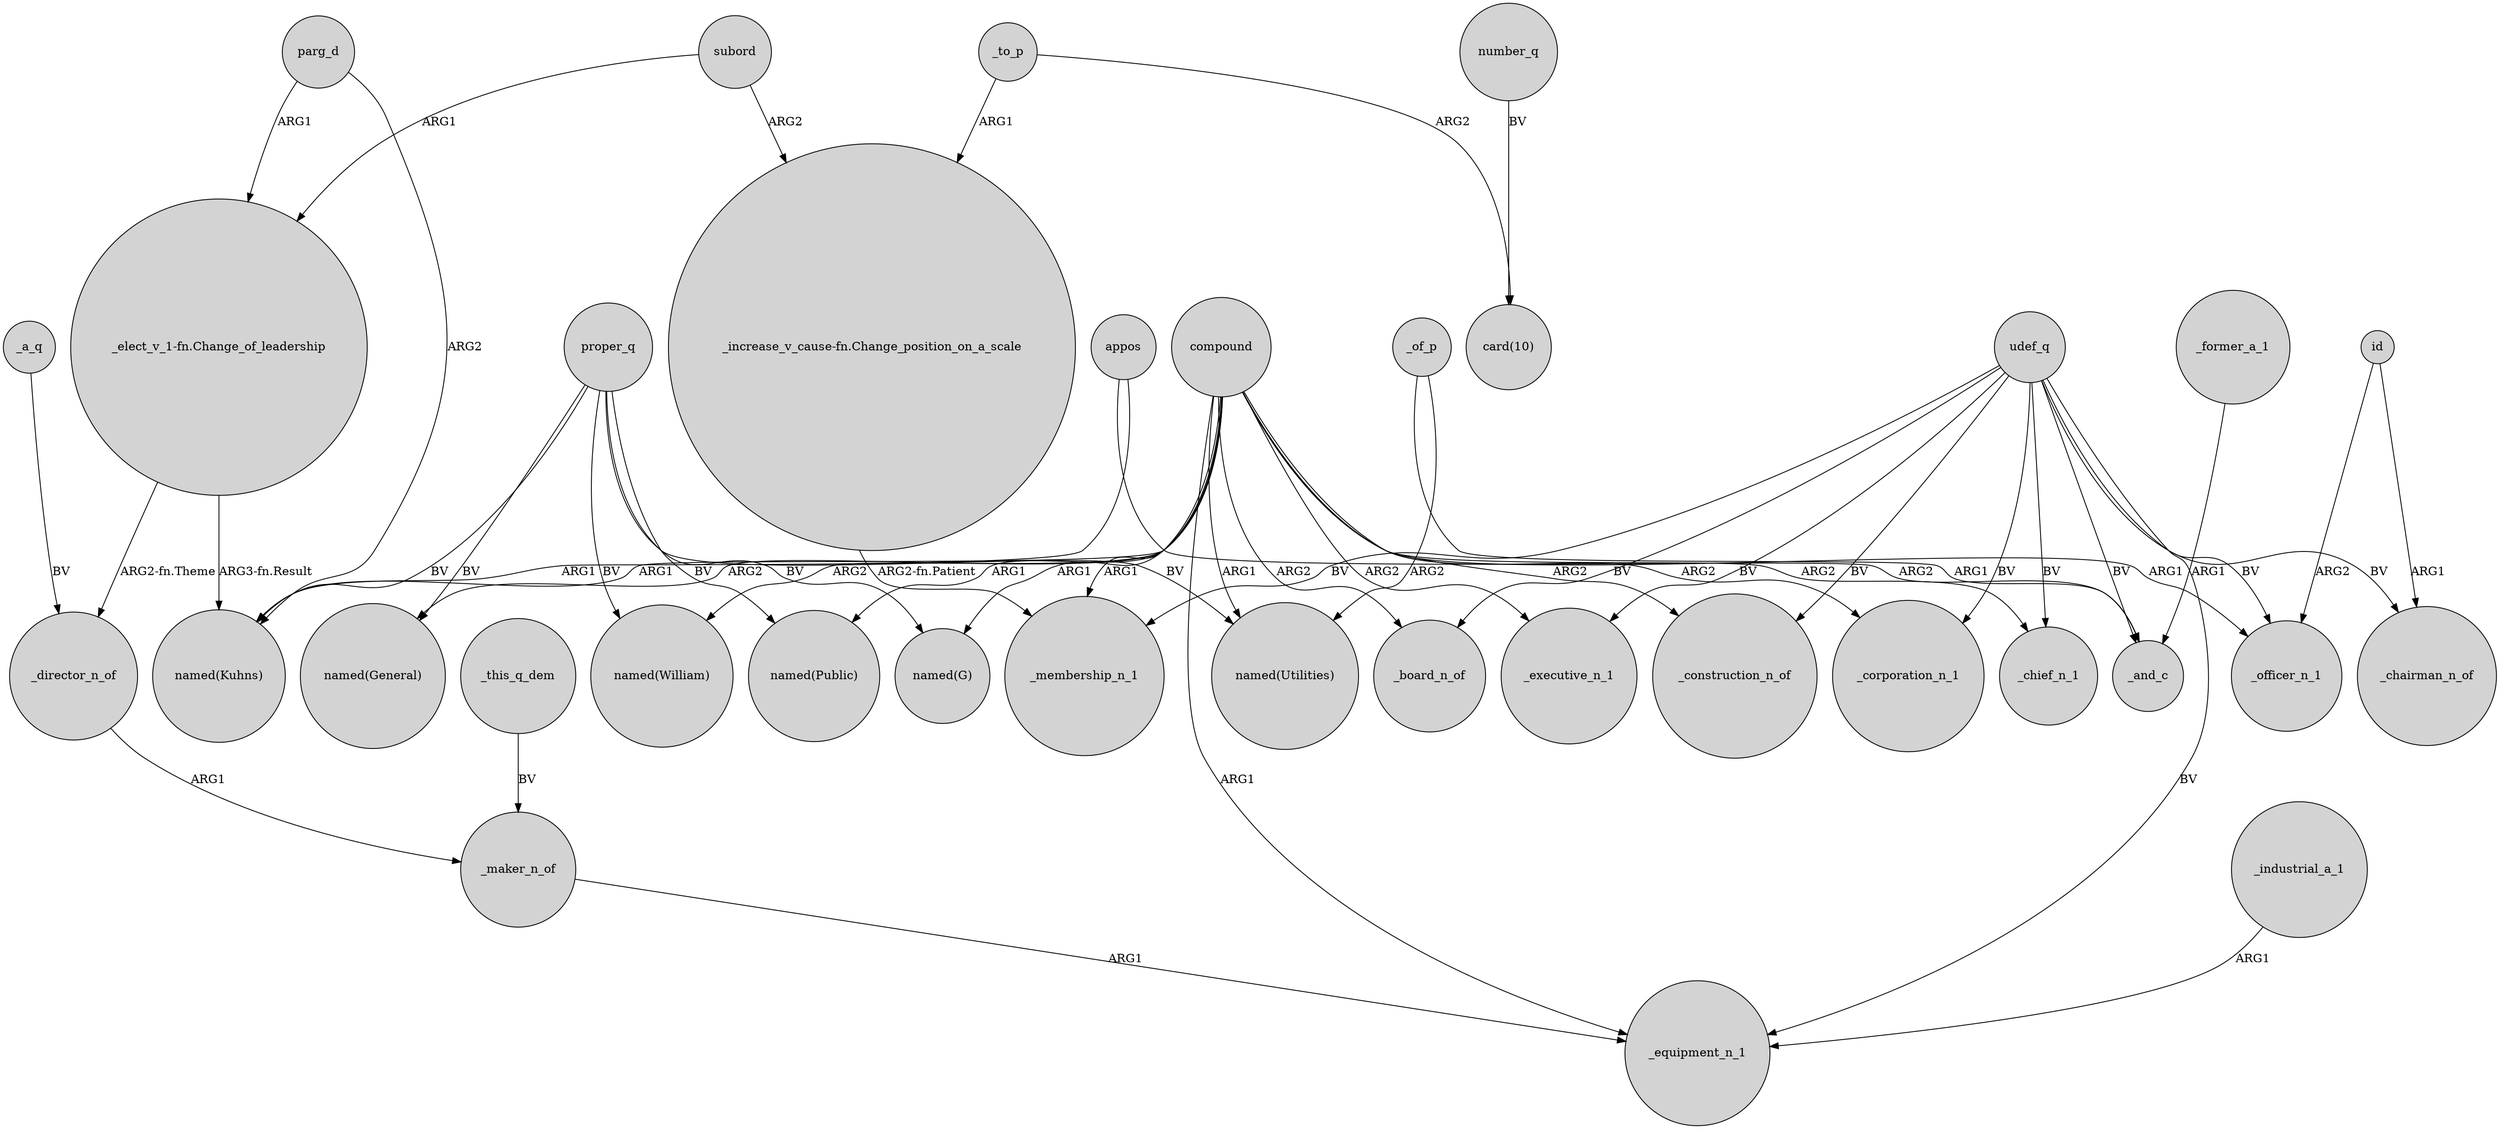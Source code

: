 digraph {
	node [shape=circle style=filled]
	udef_q -> _equipment_n_1 [label=BV]
	"_elect_v_1-fn.Change_of_leadership" -> "named(Kuhns)" [label="ARG3-fn.Result"]
	udef_q -> _membership_n_1 [label=BV]
	proper_q -> "named(Utilities)" [label=BV]
	_former_a_1 -> _and_c [label=ARG1]
	number_q -> "card(10)" [label=BV]
	udef_q -> _executive_n_1 [label=BV]
	compound -> "named(G)" [label=ARG1]
	proper_q -> "named(General)" [label=BV]
	_maker_n_of -> _equipment_n_1 [label=ARG1]
	compound -> _corporation_n_1 [label=ARG2]
	parg_d -> "named(Kuhns)" [label=ARG2]
	udef_q -> _board_n_of [label=BV]
	compound -> _equipment_n_1 [label=ARG1]
	_director_n_of -> _maker_n_of [label=ARG1]
	_industrial_a_1 -> _equipment_n_1 [label=ARG1]
	compound -> "named(General)" [label=ARG2]
	parg_d -> "_elect_v_1-fn.Change_of_leadership" [label=ARG1]
	udef_q -> _chairman_n_of [label=BV]
	proper_q -> "named(Kuhns)" [label=BV]
	compound -> _chief_n_1 [label=ARG2]
	"_increase_v_cause-fn.Change_position_on_a_scale" -> _membership_n_1 [label="ARG2-fn.Patient"]
	compound -> _officer_n_1 [label=ARG1]
	compound -> "named(Public)" [label=ARG1]
	proper_q -> "named(G)" [label=BV]
	udef_q -> _corporation_n_1 [label=BV]
	compound -> "named(Utilities)" [label=ARG1]
	compound -> "named(Kuhns)" [label=ARG1]
	compound -> "named(William)" [label=ARG2]
	appos -> _and_c [label=ARG2]
	id -> _officer_n_1 [label=ARG2]
	udef_q -> _chief_n_1 [label=BV]
	udef_q -> _officer_n_1 [label=BV]
	_a_q -> _director_n_of [label=BV]
	proper_q -> "named(Public)" [label=BV]
	_of_p -> _and_c [label=ARG1]
	_to_p -> "card(10)" [label=ARG2]
	"_elect_v_1-fn.Change_of_leadership" -> _director_n_of [label="ARG2-fn.Theme"]
	compound -> _board_n_of [label=ARG2]
	_this_q_dem -> _maker_n_of [label=BV]
	compound -> _membership_n_1 [label=ARG1]
	subord -> "_elect_v_1-fn.Change_of_leadership" [label=ARG1]
	subord -> "_increase_v_cause-fn.Change_position_on_a_scale" [label=ARG2]
	_of_p -> "named(Utilities)" [label=ARG2]
	compound -> _construction_n_of [label=ARG2]
	udef_q -> _and_c [label=BV]
	appos -> "named(Kuhns)" [label=ARG1]
	id -> _chairman_n_of [label=ARG1]
	compound -> _executive_n_1 [label=ARG2]
	udef_q -> _construction_n_of [label=BV]
	_to_p -> "_increase_v_cause-fn.Change_position_on_a_scale" [label=ARG1]
	proper_q -> "named(William)" [label=BV]
}
